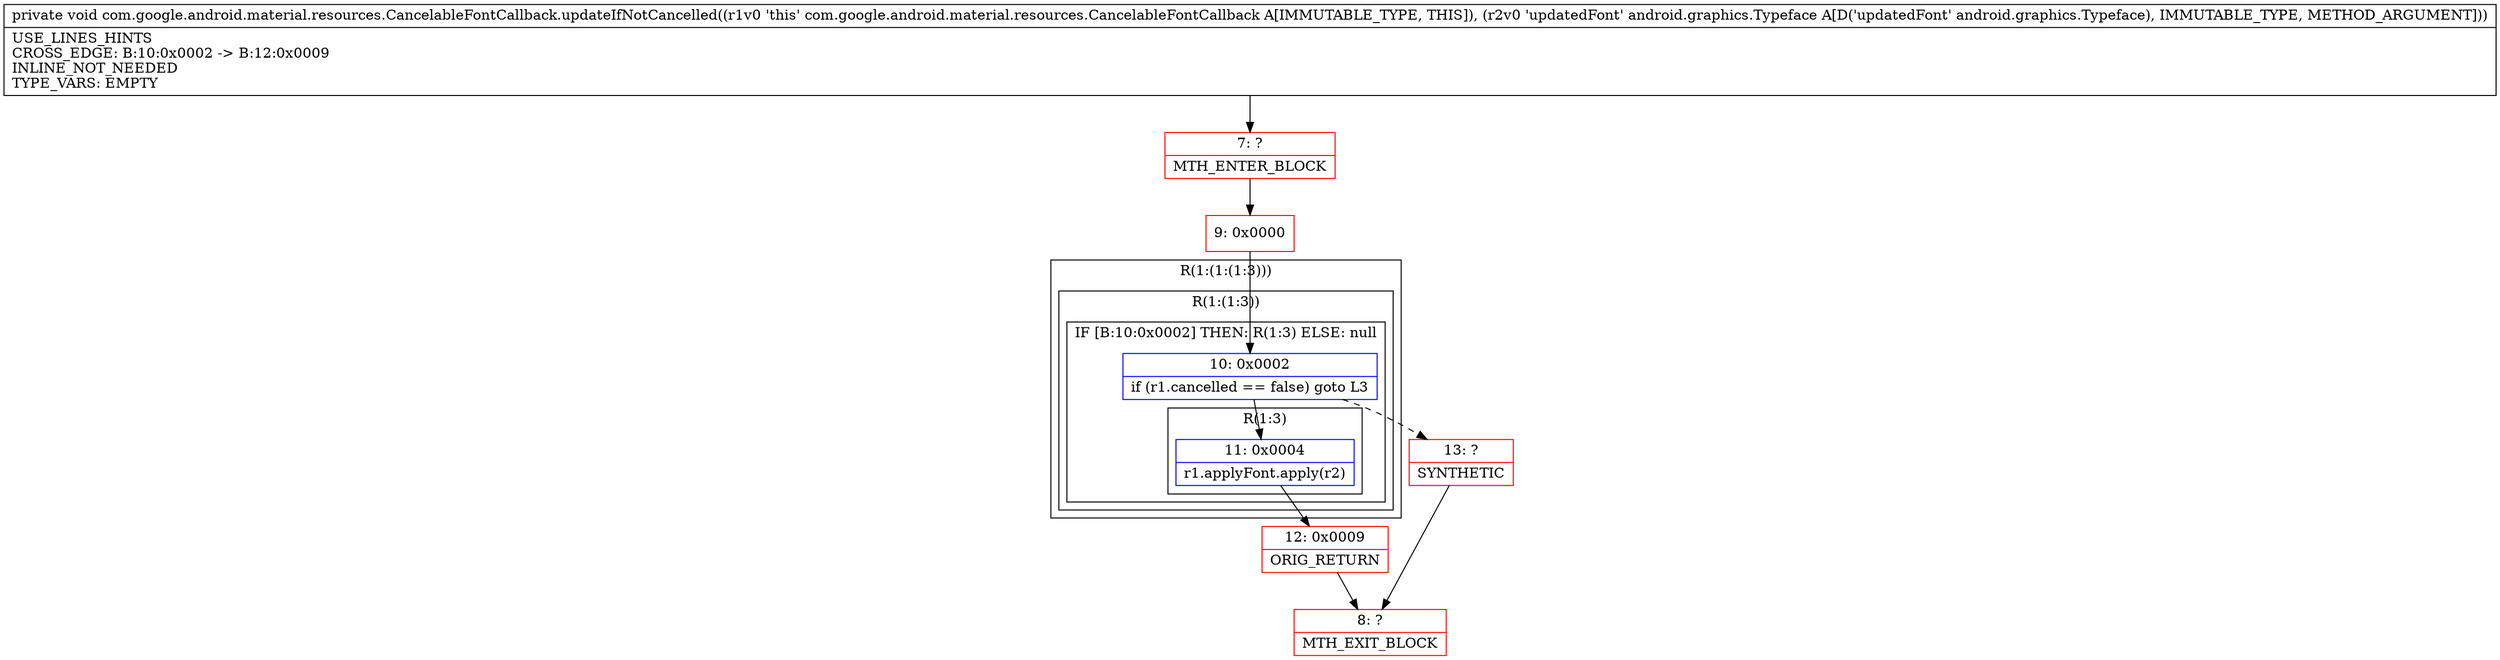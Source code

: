 digraph "CFG forcom.google.android.material.resources.CancelableFontCallback.updateIfNotCancelled(Landroid\/graphics\/Typeface;)V" {
subgraph cluster_Region_596414072 {
label = "R(1:(1:(1:3)))";
node [shape=record,color=blue];
subgraph cluster_Region_1375575277 {
label = "R(1:(1:3))";
node [shape=record,color=blue];
subgraph cluster_IfRegion_1244450808 {
label = "IF [B:10:0x0002] THEN: R(1:3) ELSE: null";
node [shape=record,color=blue];
Node_10 [shape=record,label="{10\:\ 0x0002|if (r1.cancelled == false) goto L3\l}"];
subgraph cluster_Region_733703286 {
label = "R(1:3)";
node [shape=record,color=blue];
Node_11 [shape=record,label="{11\:\ 0x0004|r1.applyFont.apply(r2)\l}"];
}
}
}
}
Node_7 [shape=record,color=red,label="{7\:\ ?|MTH_ENTER_BLOCK\l}"];
Node_9 [shape=record,color=red,label="{9\:\ 0x0000}"];
Node_12 [shape=record,color=red,label="{12\:\ 0x0009|ORIG_RETURN\l}"];
Node_8 [shape=record,color=red,label="{8\:\ ?|MTH_EXIT_BLOCK\l}"];
Node_13 [shape=record,color=red,label="{13\:\ ?|SYNTHETIC\l}"];
MethodNode[shape=record,label="{private void com.google.android.material.resources.CancelableFontCallback.updateIfNotCancelled((r1v0 'this' com.google.android.material.resources.CancelableFontCallback A[IMMUTABLE_TYPE, THIS]), (r2v0 'updatedFont' android.graphics.Typeface A[D('updatedFont' android.graphics.Typeface), IMMUTABLE_TYPE, METHOD_ARGUMENT]))  | USE_LINES_HINTS\lCROSS_EDGE: B:10:0x0002 \-\> B:12:0x0009\lINLINE_NOT_NEEDED\lTYPE_VARS: EMPTY\l}"];
MethodNode -> Node_7;Node_10 -> Node_11;
Node_10 -> Node_13[style=dashed];
Node_11 -> Node_12;
Node_7 -> Node_9;
Node_9 -> Node_10;
Node_12 -> Node_8;
Node_13 -> Node_8;
}

